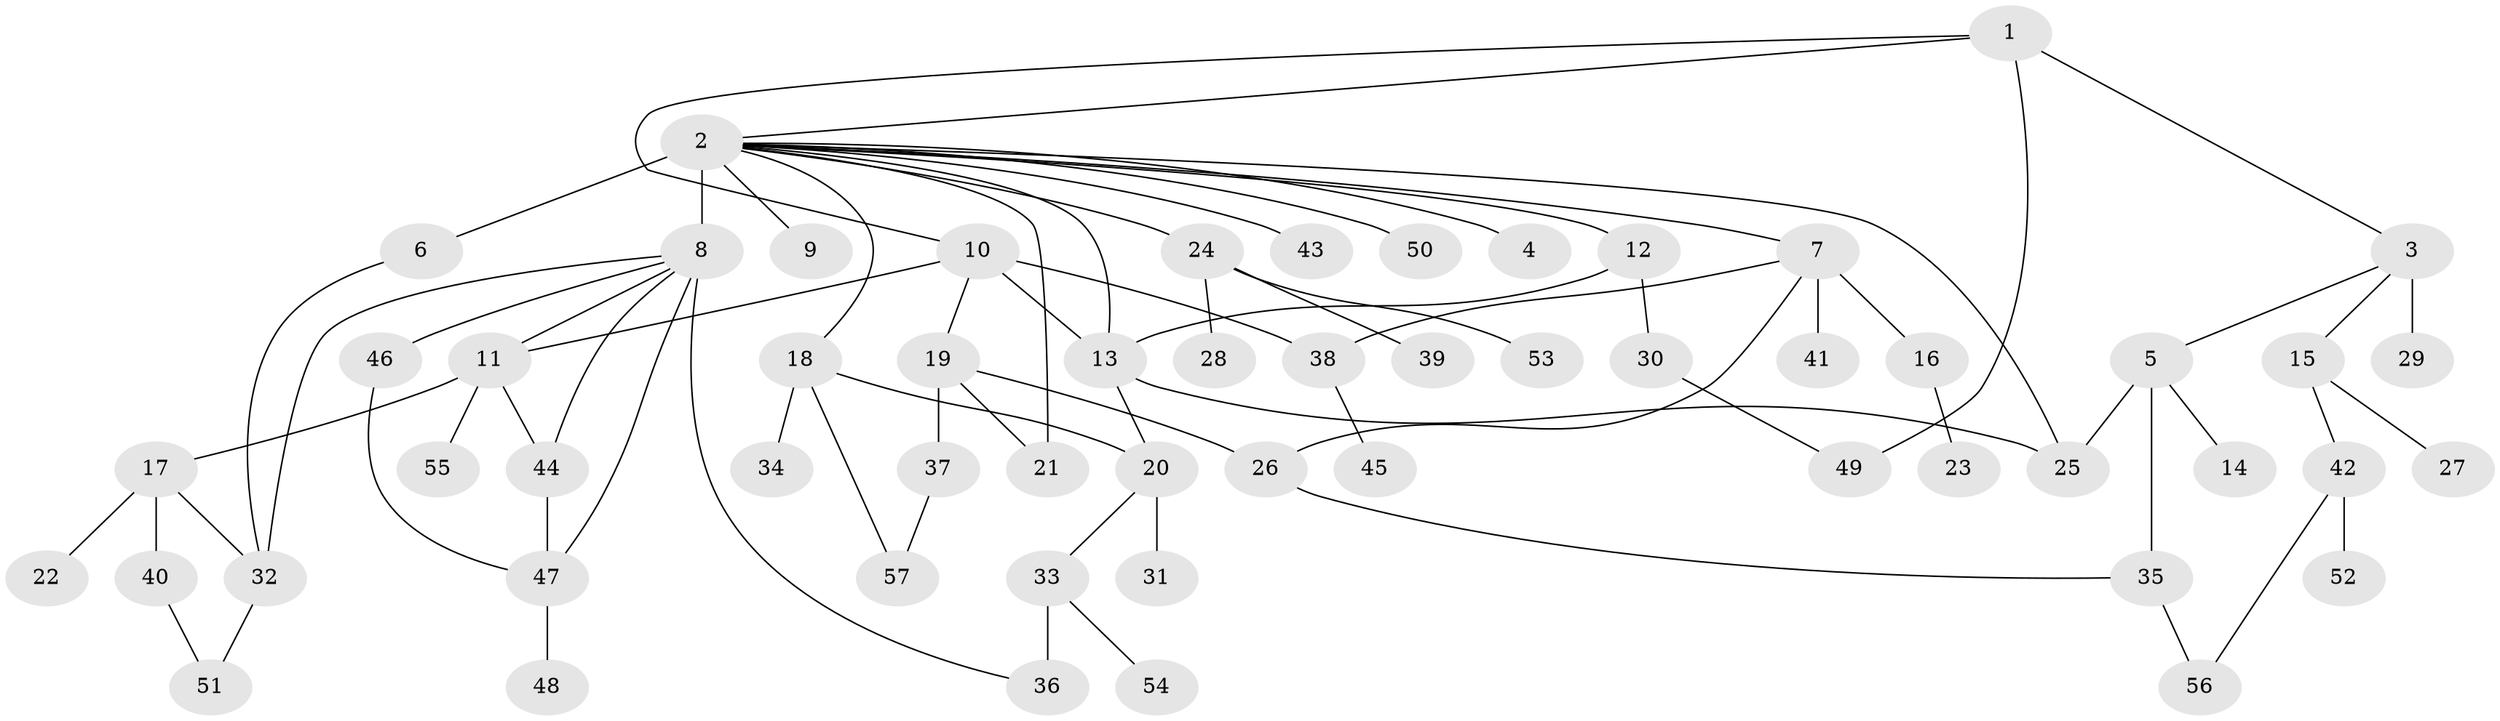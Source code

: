 // original degree distribution, {7: 0.028985507246376812, 30: 0.007246376811594203, 9: 0.007246376811594203, 2: 0.15217391304347827, 3: 0.07971014492753623, 10: 0.007246376811594203, 12: 0.007246376811594203, 6: 0.007246376811594203, 4: 0.050724637681159424, 1: 0.6086956521739131, 5: 0.036231884057971016, 11: 0.007246376811594203}
// Generated by graph-tools (version 1.1) at 2025/50/03/04/25 22:50:26]
// undirected, 57 vertices, 76 edges
graph export_dot {
  node [color=gray90,style=filled];
  1;
  2;
  3;
  4;
  5;
  6;
  7;
  8;
  9;
  10;
  11;
  12;
  13;
  14;
  15;
  16;
  17;
  18;
  19;
  20;
  21;
  22;
  23;
  24;
  25;
  26;
  27;
  28;
  29;
  30;
  31;
  32;
  33;
  34;
  35;
  36;
  37;
  38;
  39;
  40;
  41;
  42;
  43;
  44;
  45;
  46;
  47;
  48;
  49;
  50;
  51;
  52;
  53;
  54;
  55;
  56;
  57;
  1 -- 2 [weight=1.0];
  1 -- 3 [weight=1.0];
  1 -- 10 [weight=1.0];
  1 -- 49 [weight=3.0];
  2 -- 4 [weight=1.0];
  2 -- 6 [weight=1.0];
  2 -- 7 [weight=1.0];
  2 -- 8 [weight=15.0];
  2 -- 9 [weight=1.0];
  2 -- 12 [weight=1.0];
  2 -- 13 [weight=1.0];
  2 -- 18 [weight=1.0];
  2 -- 21 [weight=1.0];
  2 -- 24 [weight=1.0];
  2 -- 25 [weight=1.0];
  2 -- 43 [weight=1.0];
  2 -- 50 [weight=1.0];
  3 -- 5 [weight=1.0];
  3 -- 15 [weight=1.0];
  3 -- 29 [weight=5.0];
  5 -- 14 [weight=1.0];
  5 -- 25 [weight=3.0];
  5 -- 35 [weight=1.0];
  6 -- 32 [weight=1.0];
  7 -- 16 [weight=1.0];
  7 -- 26 [weight=1.0];
  7 -- 38 [weight=1.0];
  7 -- 41 [weight=3.0];
  8 -- 11 [weight=1.0];
  8 -- 32 [weight=1.0];
  8 -- 36 [weight=1.0];
  8 -- 44 [weight=1.0];
  8 -- 46 [weight=1.0];
  8 -- 47 [weight=1.0];
  10 -- 11 [weight=1.0];
  10 -- 13 [weight=7.0];
  10 -- 19 [weight=1.0];
  10 -- 38 [weight=1.0];
  11 -- 17 [weight=1.0];
  11 -- 44 [weight=1.0];
  11 -- 55 [weight=1.0];
  12 -- 13 [weight=1.0];
  12 -- 30 [weight=1.0];
  13 -- 20 [weight=1.0];
  13 -- 25 [weight=1.0];
  15 -- 27 [weight=1.0];
  15 -- 42 [weight=1.0];
  16 -- 23 [weight=1.0];
  17 -- 22 [weight=1.0];
  17 -- 32 [weight=1.0];
  17 -- 40 [weight=1.0];
  18 -- 20 [weight=1.0];
  18 -- 34 [weight=3.0];
  18 -- 57 [weight=1.0];
  19 -- 21 [weight=1.0];
  19 -- 26 [weight=7.0];
  19 -- 37 [weight=1.0];
  20 -- 31 [weight=1.0];
  20 -- 33 [weight=1.0];
  24 -- 28 [weight=1.0];
  24 -- 39 [weight=1.0];
  24 -- 53 [weight=1.0];
  26 -- 35 [weight=1.0];
  30 -- 49 [weight=1.0];
  32 -- 51 [weight=1.0];
  33 -- 36 [weight=4.0];
  33 -- 54 [weight=1.0];
  35 -- 56 [weight=1.0];
  37 -- 57 [weight=1.0];
  38 -- 45 [weight=1.0];
  40 -- 51 [weight=1.0];
  42 -- 52 [weight=1.0];
  42 -- 56 [weight=1.0];
  44 -- 47 [weight=1.0];
  46 -- 47 [weight=1.0];
  47 -- 48 [weight=1.0];
}
